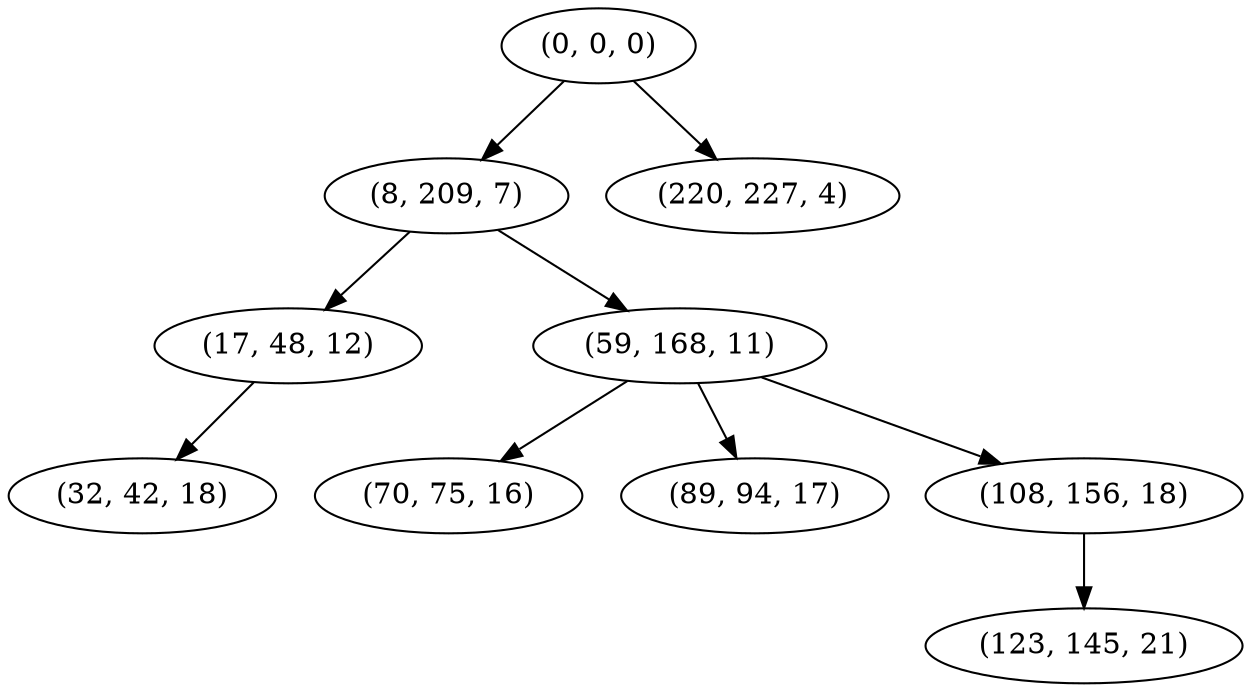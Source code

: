 digraph tree {
    "(0, 0, 0)";
    "(8, 209, 7)";
    "(17, 48, 12)";
    "(32, 42, 18)";
    "(59, 168, 11)";
    "(70, 75, 16)";
    "(89, 94, 17)";
    "(108, 156, 18)";
    "(123, 145, 21)";
    "(220, 227, 4)";
    "(0, 0, 0)" -> "(8, 209, 7)";
    "(0, 0, 0)" -> "(220, 227, 4)";
    "(8, 209, 7)" -> "(17, 48, 12)";
    "(8, 209, 7)" -> "(59, 168, 11)";
    "(17, 48, 12)" -> "(32, 42, 18)";
    "(59, 168, 11)" -> "(70, 75, 16)";
    "(59, 168, 11)" -> "(89, 94, 17)";
    "(59, 168, 11)" -> "(108, 156, 18)";
    "(108, 156, 18)" -> "(123, 145, 21)";
}
